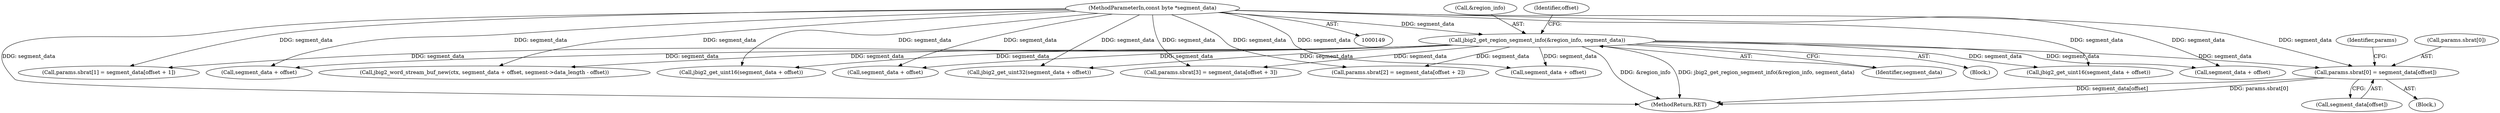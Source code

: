 digraph "0_ghostscript_e698d5c11d27212aa1098bc5b1673a3378563092_19@pointer" {
"1000388" [label="(Call,params.sbrat[0] = segment_data[offset])"];
"1000152" [label="(MethodParameterIn,const byte *segment_data)"];
"1000211" [label="(Call,jbig2_get_region_segment_info(&region_info, segment_data))"];
"1000389" [label="(Call,params.sbrat[0])"];
"1000397" [label="(Call,params.sbrat[1] = segment_data[offset + 1])"];
"1001328" [label="(Call,segment_data + offset)"];
"1000394" [label="(Call,segment_data[offset])"];
"1001768" [label="(MethodReturn,RET)"];
"1001326" [label="(Call,jbig2_word_stream_buf_new(ctx, segment_data + offset, segment->data_length - offset))"];
"1000388" [label="(Call,params.sbrat[0] = segment_data[offset])"];
"1000152" [label="(MethodParameterIn,const byte *segment_data)"];
"1000437" [label="(Call,jbig2_get_uint32(segment_data + offset))"];
"1000214" [label="(Identifier,segment_data)"];
"1000387" [label="(Block,)"];
"1000419" [label="(Call,params.sbrat[3] = segment_data[offset + 3])"];
"1000408" [label="(Call,params.sbrat[2] = segment_data[offset + 2])"];
"1000221" [label="(Call,segment_data + offset)"];
"1000400" [label="(Identifier,params)"];
"1000358" [label="(Call,jbig2_get_uint16(segment_data + offset))"];
"1000212" [label="(Call,&region_info)"];
"1000153" [label="(Block,)"];
"1000438" [label="(Call,segment_data + offset)"];
"1000216" [label="(Identifier,offset)"];
"1000220" [label="(Call,jbig2_get_uint16(segment_data + offset))"];
"1000359" [label="(Call,segment_data + offset)"];
"1000211" [label="(Call,jbig2_get_region_segment_info(&region_info, segment_data))"];
"1000388" -> "1000387"  [label="AST: "];
"1000388" -> "1000394"  [label="CFG: "];
"1000389" -> "1000388"  [label="AST: "];
"1000394" -> "1000388"  [label="AST: "];
"1000400" -> "1000388"  [label="CFG: "];
"1000388" -> "1001768"  [label="DDG: segment_data[offset]"];
"1000388" -> "1001768"  [label="DDG: params.sbrat[0]"];
"1000152" -> "1000388"  [label="DDG: segment_data"];
"1000211" -> "1000388"  [label="DDG: segment_data"];
"1000152" -> "1000149"  [label="AST: "];
"1000152" -> "1001768"  [label="DDG: segment_data"];
"1000152" -> "1000211"  [label="DDG: segment_data"];
"1000152" -> "1000220"  [label="DDG: segment_data"];
"1000152" -> "1000221"  [label="DDG: segment_data"];
"1000152" -> "1000358"  [label="DDG: segment_data"];
"1000152" -> "1000359"  [label="DDG: segment_data"];
"1000152" -> "1000397"  [label="DDG: segment_data"];
"1000152" -> "1000408"  [label="DDG: segment_data"];
"1000152" -> "1000419"  [label="DDG: segment_data"];
"1000152" -> "1000437"  [label="DDG: segment_data"];
"1000152" -> "1000438"  [label="DDG: segment_data"];
"1000152" -> "1001326"  [label="DDG: segment_data"];
"1000152" -> "1001328"  [label="DDG: segment_data"];
"1000211" -> "1000153"  [label="AST: "];
"1000211" -> "1000214"  [label="CFG: "];
"1000212" -> "1000211"  [label="AST: "];
"1000214" -> "1000211"  [label="AST: "];
"1000216" -> "1000211"  [label="CFG: "];
"1000211" -> "1001768"  [label="DDG: &region_info"];
"1000211" -> "1001768"  [label="DDG: jbig2_get_region_segment_info(&region_info, segment_data)"];
"1000211" -> "1000220"  [label="DDG: segment_data"];
"1000211" -> "1000221"  [label="DDG: segment_data"];
"1000211" -> "1000358"  [label="DDG: segment_data"];
"1000211" -> "1000359"  [label="DDG: segment_data"];
"1000211" -> "1000397"  [label="DDG: segment_data"];
"1000211" -> "1000408"  [label="DDG: segment_data"];
"1000211" -> "1000419"  [label="DDG: segment_data"];
"1000211" -> "1000437"  [label="DDG: segment_data"];
"1000211" -> "1000438"  [label="DDG: segment_data"];
"1000211" -> "1001326"  [label="DDG: segment_data"];
"1000211" -> "1001328"  [label="DDG: segment_data"];
}
